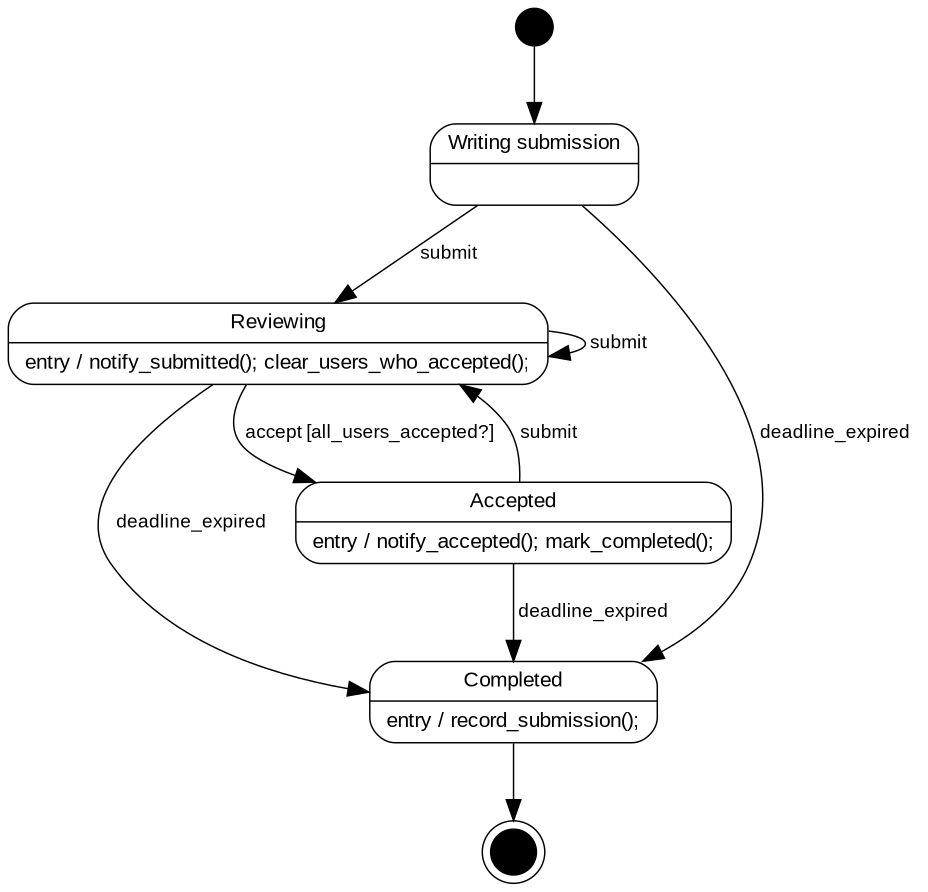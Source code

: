 digraph statechart {
	graph [bb="0,0,422,414",
		rankdir=TB
	];
	node [fontname=Arial,
		fontsize=10,
		label="\N",
		penwidth=0.7,
		shape=Mrecord
	];
	edge [dir=forward,
		fontname=Arial,
		fontsize=9,
		penwidth=0.7
	];
	writing_submission	 [height=0.54167,
		label="{Writing submission|}",
		pos="312,338",
		width=1.3889];
	reviewing	 [height=0.54167,
		label="{Reviewing|entry / notify_submitted(); clear_users_who_accepted();}",
		pos="154,252",
		width=3.5625];
	writing_submission -> reviewing	 [label=" submit  ",
		lp="256,295",
		pos="e,188.11,271.14 278.11,318.98 254.44,306.4 222.66,289.5 197.19,275.96"];
	completed	 [height=0.54167,
		label="{Completed|entry / record_submission();}",
		pos="245,80",
		width=1.9167];
	writing_submission -> completed	 [label=" deadline_expired  ",
		lp="382.5,209",
		pos="e,270.71,99.237 324.15,318.85 331.8,306.29 340.96,288.86 345,272 349.14,254.71 347.88,249.54 345,232 338.47,192.2 338.02,179.8 316,\
146 306.1,130.81 291.85,116.82 278.7,105.74"];
	"1222499a-ba83-48c5-b10e-a44eb32c168d"	 [color=black,
		fillcolor=black,
		fixedsize=true,
		height=0.25,
		label="",
		pos="312,405",
		shape=circle,
		style=filled,
		width=0.25];
	"1222499a-ba83-48c5-b10e-a44eb32c168d" -> writing_submission	 [pos="e,312,357.24 312,395.77 312,388.54 312,377.6 312,367.24"];
	reviewing -> reviewing	 [label=" submit  ",
		lp="318,252",
		pos="e,282.62,245.91 282.62,258.09 293.33,256.78 300,254.75 300,252 300,250.24 297.26,248.77 292.48,247.6"];
	accepted	 [height=0.54167,
		label="{Accepted|entry / notify_accepted(); mark_completed();}",
		pos="104,166",
		width=2.8958];
	reviewing -> accepted	 [label=" accept [all_users_accepted?]  ",
		lp="78,209",
		pos="e,26.85,185.04 51.984,232.97 34.342,227.82 19.79,221.52 14,214 6.5969,204.39 9.6822,196.54 18.151,190.22"];
	reviewing -> completed	 [label=" deadline_expired  ",
		lp="272.5,166",
		pos="e,242.89,99.082 176.97,232.81 190.54,220.87 206.97,204.16 217,186 230.32,161.87 237.56,131.09 241.32,109.1"];
	accepted -> reviewing	 [label=" submit  ",
		lp="169,209",
		pos="e,153.72,232.64 130.02,185.01 136.14,190.44 142.03,196.87 146,204 149.1,209.56 151.06,216.02 152.28,222.33"];
	accepted -> completed	 [label=" deadline_expired  ",
		lp="191.5,123",
		pos="e,189.12,99.069 119.46,146.69 128.24,137.16 139.88,125.89 152,118 160.61,112.4 170.2,107.41 179.86,103.05"];
	"33eefbce-7c56-40dc-9ce4-c7f4d07f7741"	 [color=black,
		fillcolor=black,
		fixedsize=true,
		height=0.30556,
		label="",
		pos="245,11",
		shape=doublecircle,
		style=filled,
		width=0.29167];
	completed -> "33eefbce-7c56-40dc-9ce4-c7f4d07f7741"	 [pos="e,245,22.176 245,60.692 245,51.877 245,41.283 245,32.23"];
}
